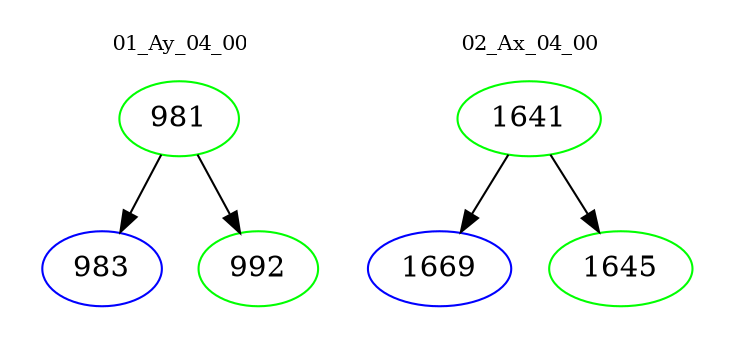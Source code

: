 digraph{
subgraph cluster_0 {
color = white
label = "01_Ay_04_00";
fontsize=10;
T0_981 [label="981", color="green"]
T0_981 -> T0_983 [color="black"]
T0_983 [label="983", color="blue"]
T0_981 -> T0_992 [color="black"]
T0_992 [label="992", color="green"]
}
subgraph cluster_1 {
color = white
label = "02_Ax_04_00";
fontsize=10;
T1_1641 [label="1641", color="green"]
T1_1641 -> T1_1669 [color="black"]
T1_1669 [label="1669", color="blue"]
T1_1641 -> T1_1645 [color="black"]
T1_1645 [label="1645", color="green"]
}
}
